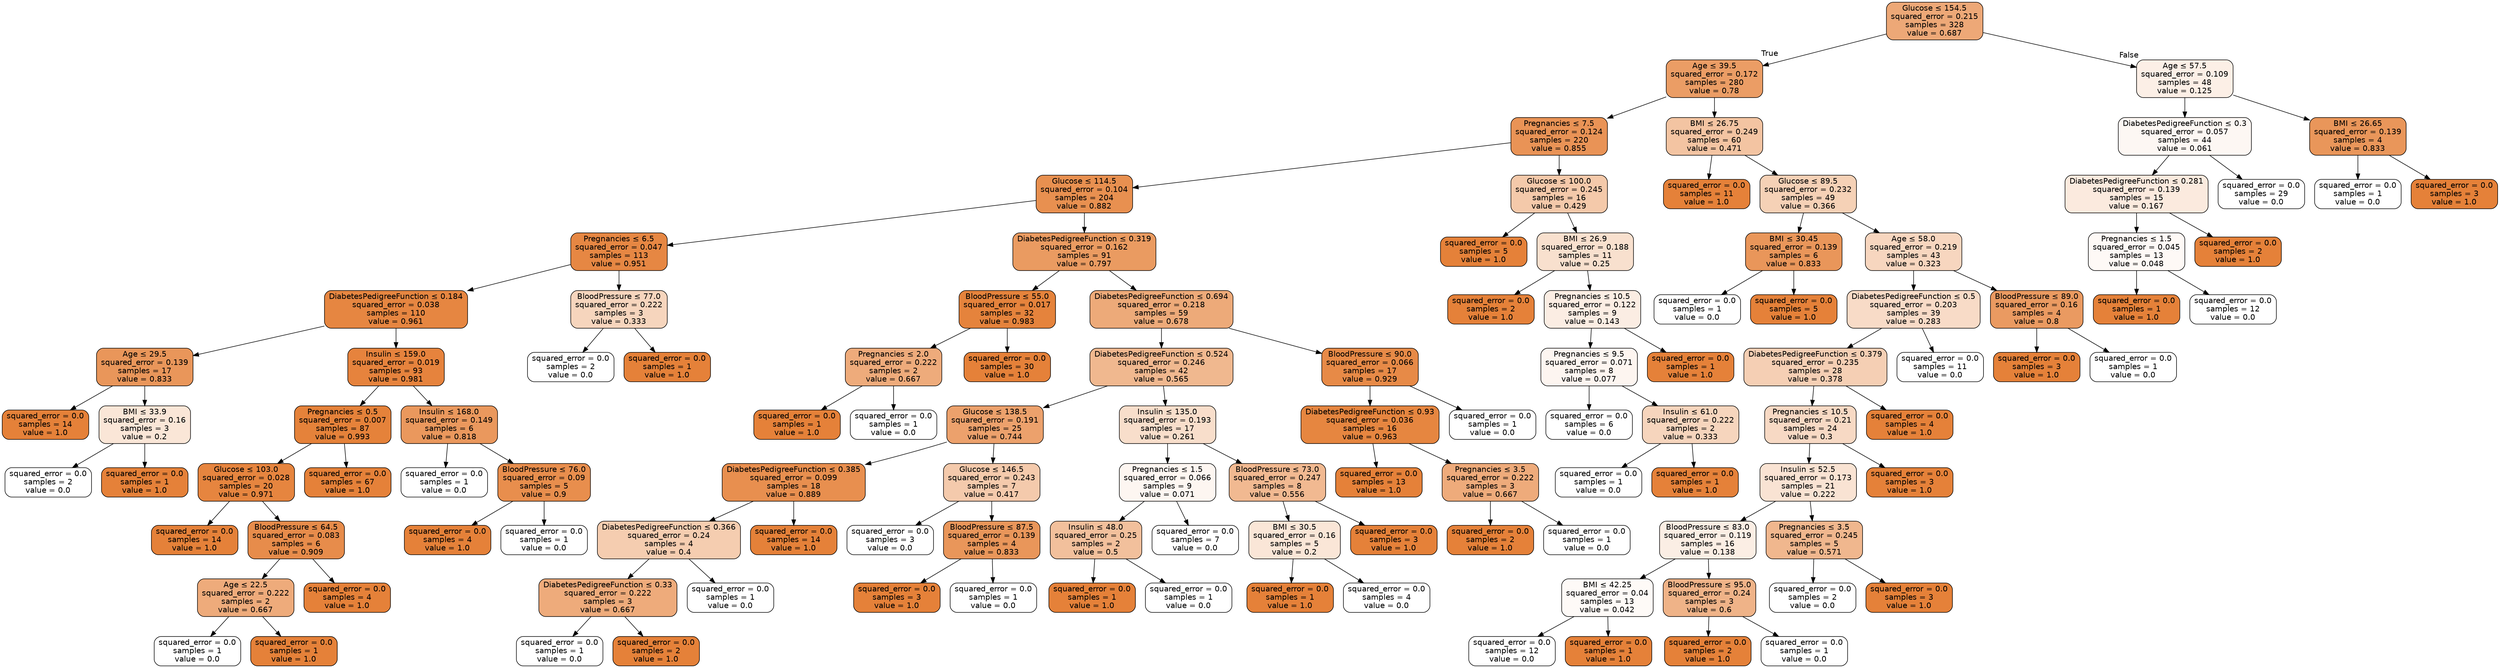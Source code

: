 digraph Tree {
node [shape=box, style="filled, rounded", color="black", fontname="helvetica"] ;
edge [fontname="helvetica"] ;
0 [label=<Glucose &le; 154.5<br/>squared_error = 0.215<br/>samples = 328<br/>value = 0.687>, fillcolor="#eda877"] ;
1 [label=<Age &le; 39.5<br/>squared_error = 0.172<br/>samples = 280<br/>value = 0.78>, fillcolor="#eb9d65"] ;
0 -> 1 [labeldistance=2.5, labelangle=45, headlabel="True"] ;
2 [label=<Pregnancies &le; 7.5<br/>squared_error = 0.124<br/>samples = 220<br/>value = 0.855>, fillcolor="#e99356"] ;
1 -> 2 ;
3 [label=<Glucose &le; 114.5<br/>squared_error = 0.104<br/>samples = 204<br/>value = 0.882>, fillcolor="#e89050"] ;
2 -> 3 ;
4 [label=<Pregnancies &le; 6.5<br/>squared_error = 0.047<br/>samples = 113<br/>value = 0.951>, fillcolor="#e68743"] ;
3 -> 4 ;
5 [label=<DiabetesPedigreeFunction &le; 0.184<br/>squared_error = 0.038<br/>samples = 110<br/>value = 0.961>, fillcolor="#e68641"] ;
4 -> 5 ;
6 [label=<Age &le; 29.5<br/>squared_error = 0.139<br/>samples = 17<br/>value = 0.833>, fillcolor="#e9965a"] ;
5 -> 6 ;
7 [label=<squared_error = 0.0<br/>samples = 14<br/>value = 1.0>, fillcolor="#e58139"] ;
6 -> 7 ;
8 [label=<BMI &le; 33.9<br/>squared_error = 0.16<br/>samples = 3<br/>value = 0.2>, fillcolor="#fae6d7"] ;
6 -> 8 ;
9 [label=<squared_error = 0.0<br/>samples = 2<br/>value = 0.0>, fillcolor="#ffffff"] ;
8 -> 9 ;
10 [label=<squared_error = 0.0<br/>samples = 1<br/>value = 1.0>, fillcolor="#e58139"] ;
8 -> 10 ;
11 [label=<Insulin &le; 159.0<br/>squared_error = 0.019<br/>samples = 93<br/>value = 0.981>, fillcolor="#e6833d"] ;
5 -> 11 ;
12 [label=<Pregnancies &le; 0.5<br/>squared_error = 0.007<br/>samples = 87<br/>value = 0.993>, fillcolor="#e5823a"] ;
11 -> 12 ;
13 [label=<Glucose &le; 103.0<br/>squared_error = 0.028<br/>samples = 20<br/>value = 0.971>, fillcolor="#e6853f"] ;
12 -> 13 ;
14 [label=<squared_error = 0.0<br/>samples = 14<br/>value = 1.0>, fillcolor="#e58139"] ;
13 -> 14 ;
15 [label=<BloodPressure &le; 64.5<br/>squared_error = 0.083<br/>samples = 6<br/>value = 0.909>, fillcolor="#e78c4b"] ;
13 -> 15 ;
16 [label=<Age &le; 22.5<br/>squared_error = 0.222<br/>samples = 2<br/>value = 0.667>, fillcolor="#eeab7b"] ;
15 -> 16 ;
17 [label=<squared_error = 0.0<br/>samples = 1<br/>value = 0.0>, fillcolor="#ffffff"] ;
16 -> 17 ;
18 [label=<squared_error = 0.0<br/>samples = 1<br/>value = 1.0>, fillcolor="#e58139"] ;
16 -> 18 ;
19 [label=<squared_error = 0.0<br/>samples = 4<br/>value = 1.0>, fillcolor="#e58139"] ;
15 -> 19 ;
20 [label=<squared_error = 0.0<br/>samples = 67<br/>value = 1.0>, fillcolor="#e58139"] ;
12 -> 20 ;
21 [label=<Insulin &le; 168.0<br/>squared_error = 0.149<br/>samples = 6<br/>value = 0.818>, fillcolor="#ea985d"] ;
11 -> 21 ;
22 [label=<squared_error = 0.0<br/>samples = 1<br/>value = 0.0>, fillcolor="#ffffff"] ;
21 -> 22 ;
23 [label=<BloodPressure &le; 76.0<br/>squared_error = 0.09<br/>samples = 5<br/>value = 0.9>, fillcolor="#e88e4d"] ;
21 -> 23 ;
24 [label=<squared_error = 0.0<br/>samples = 4<br/>value = 1.0>, fillcolor="#e58139"] ;
23 -> 24 ;
25 [label=<squared_error = 0.0<br/>samples = 1<br/>value = 0.0>, fillcolor="#ffffff"] ;
23 -> 25 ;
26 [label=<BloodPressure &le; 77.0<br/>squared_error = 0.222<br/>samples = 3<br/>value = 0.333>, fillcolor="#f6d5bd"] ;
4 -> 26 ;
27 [label=<squared_error = 0.0<br/>samples = 2<br/>value = 0.0>, fillcolor="#ffffff"] ;
26 -> 27 ;
28 [label=<squared_error = 0.0<br/>samples = 1<br/>value = 1.0>, fillcolor="#e58139"] ;
26 -> 28 ;
29 [label=<DiabetesPedigreeFunction &le; 0.319<br/>squared_error = 0.162<br/>samples = 91<br/>value = 0.797>, fillcolor="#ea9b61"] ;
3 -> 29 ;
30 [label=<BloodPressure &le; 55.0<br/>squared_error = 0.017<br/>samples = 32<br/>value = 0.983>, fillcolor="#e5833c"] ;
29 -> 30 ;
31 [label=<Pregnancies &le; 2.0<br/>squared_error = 0.222<br/>samples = 2<br/>value = 0.667>, fillcolor="#eeab7b"] ;
30 -> 31 ;
32 [label=<squared_error = 0.0<br/>samples = 1<br/>value = 1.0>, fillcolor="#e58139"] ;
31 -> 32 ;
33 [label=<squared_error = 0.0<br/>samples = 1<br/>value = 0.0>, fillcolor="#ffffff"] ;
31 -> 33 ;
34 [label=<squared_error = 0.0<br/>samples = 30<br/>value = 1.0>, fillcolor="#e58139"] ;
30 -> 34 ;
35 [label=<DiabetesPedigreeFunction &le; 0.694<br/>squared_error = 0.218<br/>samples = 59<br/>value = 0.678>, fillcolor="#edaa79"] ;
29 -> 35 ;
36 [label=<DiabetesPedigreeFunction &le; 0.524<br/>squared_error = 0.246<br/>samples = 42<br/>value = 0.565>, fillcolor="#f0b88f"] ;
35 -> 36 ;
37 [label=<Glucose &le; 138.5<br/>squared_error = 0.191<br/>samples = 25<br/>value = 0.744>, fillcolor="#eca16c"] ;
36 -> 37 ;
38 [label=<DiabetesPedigreeFunction &le; 0.385<br/>squared_error = 0.099<br/>samples = 18<br/>value = 0.889>, fillcolor="#e88f4f"] ;
37 -> 38 ;
39 [label=<DiabetesPedigreeFunction &le; 0.366<br/>squared_error = 0.24<br/>samples = 4<br/>value = 0.4>, fillcolor="#f5cdb0"] ;
38 -> 39 ;
40 [label=<DiabetesPedigreeFunction &le; 0.33<br/>squared_error = 0.222<br/>samples = 3<br/>value = 0.667>, fillcolor="#eeab7b"] ;
39 -> 40 ;
41 [label=<squared_error = 0.0<br/>samples = 1<br/>value = 0.0>, fillcolor="#ffffff"] ;
40 -> 41 ;
42 [label=<squared_error = 0.0<br/>samples = 2<br/>value = 1.0>, fillcolor="#e58139"] ;
40 -> 42 ;
43 [label=<squared_error = 0.0<br/>samples = 1<br/>value = 0.0>, fillcolor="#ffffff"] ;
39 -> 43 ;
44 [label=<squared_error = 0.0<br/>samples = 14<br/>value = 1.0>, fillcolor="#e58139"] ;
38 -> 44 ;
45 [label=<Glucose &le; 146.5<br/>squared_error = 0.243<br/>samples = 7<br/>value = 0.417>, fillcolor="#f4caac"] ;
37 -> 45 ;
46 [label=<squared_error = 0.0<br/>samples = 3<br/>value = 0.0>, fillcolor="#ffffff"] ;
45 -> 46 ;
47 [label=<BloodPressure &le; 87.5<br/>squared_error = 0.139<br/>samples = 4<br/>value = 0.833>, fillcolor="#e9965a"] ;
45 -> 47 ;
48 [label=<squared_error = 0.0<br/>samples = 3<br/>value = 1.0>, fillcolor="#e58139"] ;
47 -> 48 ;
49 [label=<squared_error = 0.0<br/>samples = 1<br/>value = 0.0>, fillcolor="#ffffff"] ;
47 -> 49 ;
50 [label=<Insulin &le; 135.0<br/>squared_error = 0.193<br/>samples = 17<br/>value = 0.261>, fillcolor="#f8decb"] ;
36 -> 50 ;
51 [label=<Pregnancies &le; 1.5<br/>squared_error = 0.066<br/>samples = 9<br/>value = 0.071>, fillcolor="#fdf6f1"] ;
50 -> 51 ;
52 [label=<Insulin &le; 48.0<br/>squared_error = 0.25<br/>samples = 2<br/>value = 0.5>, fillcolor="#f2c09c"] ;
51 -> 52 ;
53 [label=<squared_error = 0.0<br/>samples = 1<br/>value = 1.0>, fillcolor="#e58139"] ;
52 -> 53 ;
54 [label=<squared_error = 0.0<br/>samples = 1<br/>value = 0.0>, fillcolor="#ffffff"] ;
52 -> 54 ;
55 [label=<squared_error = 0.0<br/>samples = 7<br/>value = 0.0>, fillcolor="#ffffff"] ;
51 -> 55 ;
56 [label=<BloodPressure &le; 73.0<br/>squared_error = 0.247<br/>samples = 8<br/>value = 0.556>, fillcolor="#f1b991"] ;
50 -> 56 ;
57 [label=<BMI &le; 30.5<br/>squared_error = 0.16<br/>samples = 5<br/>value = 0.2>, fillcolor="#fae6d7"] ;
56 -> 57 ;
58 [label=<squared_error = 0.0<br/>samples = 1<br/>value = 1.0>, fillcolor="#e58139"] ;
57 -> 58 ;
59 [label=<squared_error = 0.0<br/>samples = 4<br/>value = 0.0>, fillcolor="#ffffff"] ;
57 -> 59 ;
60 [label=<squared_error = 0.0<br/>samples = 3<br/>value = 1.0>, fillcolor="#e58139"] ;
56 -> 60 ;
61 [label=<BloodPressure &le; 90.0<br/>squared_error = 0.066<br/>samples = 17<br/>value = 0.929>, fillcolor="#e78a47"] ;
35 -> 61 ;
62 [label=<DiabetesPedigreeFunction &le; 0.93<br/>squared_error = 0.036<br/>samples = 16<br/>value = 0.963>, fillcolor="#e68640"] ;
61 -> 62 ;
63 [label=<squared_error = 0.0<br/>samples = 13<br/>value = 1.0>, fillcolor="#e58139"] ;
62 -> 63 ;
64 [label=<Pregnancies &le; 3.5<br/>squared_error = 0.222<br/>samples = 3<br/>value = 0.667>, fillcolor="#eeab7b"] ;
62 -> 64 ;
65 [label=<squared_error = 0.0<br/>samples = 2<br/>value = 1.0>, fillcolor="#e58139"] ;
64 -> 65 ;
66 [label=<squared_error = 0.0<br/>samples = 1<br/>value = 0.0>, fillcolor="#ffffff"] ;
64 -> 66 ;
67 [label=<squared_error = 0.0<br/>samples = 1<br/>value = 0.0>, fillcolor="#ffffff"] ;
61 -> 67 ;
68 [label=<Glucose &le; 100.0<br/>squared_error = 0.245<br/>samples = 16<br/>value = 0.429>, fillcolor="#f4c9aa"] ;
2 -> 68 ;
69 [label=<squared_error = 0.0<br/>samples = 5<br/>value = 1.0>, fillcolor="#e58139"] ;
68 -> 69 ;
70 [label=<BMI &le; 26.9<br/>squared_error = 0.188<br/>samples = 11<br/>value = 0.25>, fillcolor="#f8e0ce"] ;
68 -> 70 ;
71 [label=<squared_error = 0.0<br/>samples = 2<br/>value = 1.0>, fillcolor="#e58139"] ;
70 -> 71 ;
72 [label=<Pregnancies &le; 10.5<br/>squared_error = 0.122<br/>samples = 9<br/>value = 0.143>, fillcolor="#fbede3"] ;
70 -> 72 ;
73 [label=<Pregnancies &le; 9.5<br/>squared_error = 0.071<br/>samples = 8<br/>value = 0.077>, fillcolor="#fdf5f0"] ;
72 -> 73 ;
74 [label=<squared_error = 0.0<br/>samples = 6<br/>value = 0.0>, fillcolor="#ffffff"] ;
73 -> 74 ;
75 [label=<Insulin &le; 61.0<br/>squared_error = 0.222<br/>samples = 2<br/>value = 0.333>, fillcolor="#f6d5bd"] ;
73 -> 75 ;
76 [label=<squared_error = 0.0<br/>samples = 1<br/>value = 0.0>, fillcolor="#ffffff"] ;
75 -> 76 ;
77 [label=<squared_error = 0.0<br/>samples = 1<br/>value = 1.0>, fillcolor="#e58139"] ;
75 -> 77 ;
78 [label=<squared_error = 0.0<br/>samples = 1<br/>value = 1.0>, fillcolor="#e58139"] ;
72 -> 78 ;
79 [label=<BMI &le; 26.75<br/>squared_error = 0.249<br/>samples = 60<br/>value = 0.471>, fillcolor="#f3c4a2"] ;
1 -> 79 ;
80 [label=<squared_error = 0.0<br/>samples = 11<br/>value = 1.0>, fillcolor="#e58139"] ;
79 -> 80 ;
81 [label=<Glucose &le; 89.5<br/>squared_error = 0.232<br/>samples = 49<br/>value = 0.366>, fillcolor="#f5d1b6"] ;
79 -> 81 ;
82 [label=<BMI &le; 30.45<br/>squared_error = 0.139<br/>samples = 6<br/>value = 0.833>, fillcolor="#e9965a"] ;
81 -> 82 ;
83 [label=<squared_error = 0.0<br/>samples = 1<br/>value = 0.0>, fillcolor="#ffffff"] ;
82 -> 83 ;
84 [label=<squared_error = 0.0<br/>samples = 5<br/>value = 1.0>, fillcolor="#e58139"] ;
82 -> 84 ;
85 [label=<Age &le; 58.0<br/>squared_error = 0.219<br/>samples = 43<br/>value = 0.323>, fillcolor="#f7d6bf"] ;
81 -> 85 ;
86 [label=<DiabetesPedigreeFunction &le; 0.5<br/>squared_error = 0.203<br/>samples = 39<br/>value = 0.283>, fillcolor="#f8dbc7"] ;
85 -> 86 ;
87 [label=<DiabetesPedigreeFunction &le; 0.379<br/>squared_error = 0.235<br/>samples = 28<br/>value = 0.378>, fillcolor="#f5cfb4"] ;
86 -> 87 ;
88 [label=<Pregnancies &le; 10.5<br/>squared_error = 0.21<br/>samples = 24<br/>value = 0.3>, fillcolor="#f7d9c4"] ;
87 -> 88 ;
89 [label=<Insulin &le; 52.5<br/>squared_error = 0.173<br/>samples = 21<br/>value = 0.222>, fillcolor="#f9e3d3"] ;
88 -> 89 ;
90 [label=<BloodPressure &le; 83.0<br/>squared_error = 0.119<br/>samples = 16<br/>value = 0.138>, fillcolor="#fbeee4"] ;
89 -> 90 ;
91 [label=<BMI &le; 42.25<br/>squared_error = 0.04<br/>samples = 13<br/>value = 0.042>, fillcolor="#fefaf7"] ;
90 -> 91 ;
92 [label=<squared_error = 0.0<br/>samples = 12<br/>value = 0.0>, fillcolor="#ffffff"] ;
91 -> 92 ;
93 [label=<squared_error = 0.0<br/>samples = 1<br/>value = 1.0>, fillcolor="#e58139"] ;
91 -> 93 ;
94 [label=<BloodPressure &le; 95.0<br/>squared_error = 0.24<br/>samples = 3<br/>value = 0.6>, fillcolor="#efb388"] ;
90 -> 94 ;
95 [label=<squared_error = 0.0<br/>samples = 2<br/>value = 1.0>, fillcolor="#e58139"] ;
94 -> 95 ;
96 [label=<squared_error = 0.0<br/>samples = 1<br/>value = 0.0>, fillcolor="#ffffff"] ;
94 -> 96 ;
97 [label=<Pregnancies &le; 3.5<br/>squared_error = 0.245<br/>samples = 5<br/>value = 0.571>, fillcolor="#f0b78e"] ;
89 -> 97 ;
98 [label=<squared_error = 0.0<br/>samples = 2<br/>value = 0.0>, fillcolor="#ffffff"] ;
97 -> 98 ;
99 [label=<squared_error = 0.0<br/>samples = 3<br/>value = 1.0>, fillcolor="#e58139"] ;
97 -> 99 ;
100 [label=<squared_error = 0.0<br/>samples = 3<br/>value = 1.0>, fillcolor="#e58139"] ;
88 -> 100 ;
101 [label=<squared_error = 0.0<br/>samples = 4<br/>value = 1.0>, fillcolor="#e58139"] ;
87 -> 101 ;
102 [label=<squared_error = 0.0<br/>samples = 11<br/>value = 0.0>, fillcolor="#ffffff"] ;
86 -> 102 ;
103 [label=<BloodPressure &le; 89.0<br/>squared_error = 0.16<br/>samples = 4<br/>value = 0.8>, fillcolor="#ea9a61"] ;
85 -> 103 ;
104 [label=<squared_error = 0.0<br/>samples = 3<br/>value = 1.0>, fillcolor="#e58139"] ;
103 -> 104 ;
105 [label=<squared_error = 0.0<br/>samples = 1<br/>value = 0.0>, fillcolor="#ffffff"] ;
103 -> 105 ;
106 [label=<Age &le; 57.5<br/>squared_error = 0.109<br/>samples = 48<br/>value = 0.125>, fillcolor="#fcefe6"] ;
0 -> 106 [labeldistance=2.5, labelangle=-45, headlabel="False"] ;
107 [label=<DiabetesPedigreeFunction &le; 0.3<br/>squared_error = 0.057<br/>samples = 44<br/>value = 0.061>, fillcolor="#fdf7f3"] ;
106 -> 107 ;
108 [label=<DiabetesPedigreeFunction &le; 0.281<br/>squared_error = 0.139<br/>samples = 15<br/>value = 0.167>, fillcolor="#fbeade"] ;
107 -> 108 ;
109 [label=<Pregnancies &le; 1.5<br/>squared_error = 0.045<br/>samples = 13<br/>value = 0.048>, fillcolor="#fef9f6"] ;
108 -> 109 ;
110 [label=<squared_error = 0.0<br/>samples = 1<br/>value = 1.0>, fillcolor="#e58139"] ;
109 -> 110 ;
111 [label=<squared_error = 0.0<br/>samples = 12<br/>value = 0.0>, fillcolor="#ffffff"] ;
109 -> 111 ;
112 [label=<squared_error = 0.0<br/>samples = 2<br/>value = 1.0>, fillcolor="#e58139"] ;
108 -> 112 ;
113 [label=<squared_error = 0.0<br/>samples = 29<br/>value = 0.0>, fillcolor="#ffffff"] ;
107 -> 113 ;
114 [label=<BMI &le; 26.65<br/>squared_error = 0.139<br/>samples = 4<br/>value = 0.833>, fillcolor="#e9965a"] ;
106 -> 114 ;
115 [label=<squared_error = 0.0<br/>samples = 1<br/>value = 0.0>, fillcolor="#ffffff"] ;
114 -> 115 ;
116 [label=<squared_error = 0.0<br/>samples = 3<br/>value = 1.0>, fillcolor="#e58139"] ;
114 -> 116 ;
}